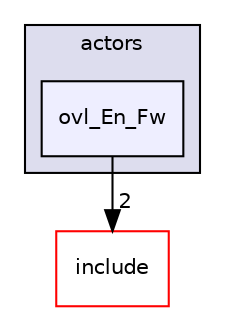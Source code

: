digraph "src/overlays/actors/ovl_En_Fw" {
  compound=true
  node [ fontsize="10", fontname="Helvetica"];
  edge [ labelfontsize="10", labelfontname="Helvetica"];
  subgraph clusterdir_e93473484be31ce7bcb356bd643a22f8 {
    graph [ bgcolor="#ddddee", pencolor="black", label="actors" fontname="Helvetica", fontsize="10", URL="dir_e93473484be31ce7bcb356bd643a22f8.html"]
  dir_03a5be84a1fd32cb89d3fcc6fceaf2d3 [shape=box, label="ovl_En_Fw", style="filled", fillcolor="#eeeeff", pencolor="black", URL="dir_03a5be84a1fd32cb89d3fcc6fceaf2d3.html"];
  }
  dir_d44c64559bbebec7f509842c48db8b23 [shape=box label="include" fillcolor="white" style="filled" color="red" URL="dir_d44c64559bbebec7f509842c48db8b23.html"];
  dir_03a5be84a1fd32cb89d3fcc6fceaf2d3->dir_d44c64559bbebec7f509842c48db8b23 [headlabel="2", labeldistance=1.5 headhref="dir_000243_000000.html"];
}
